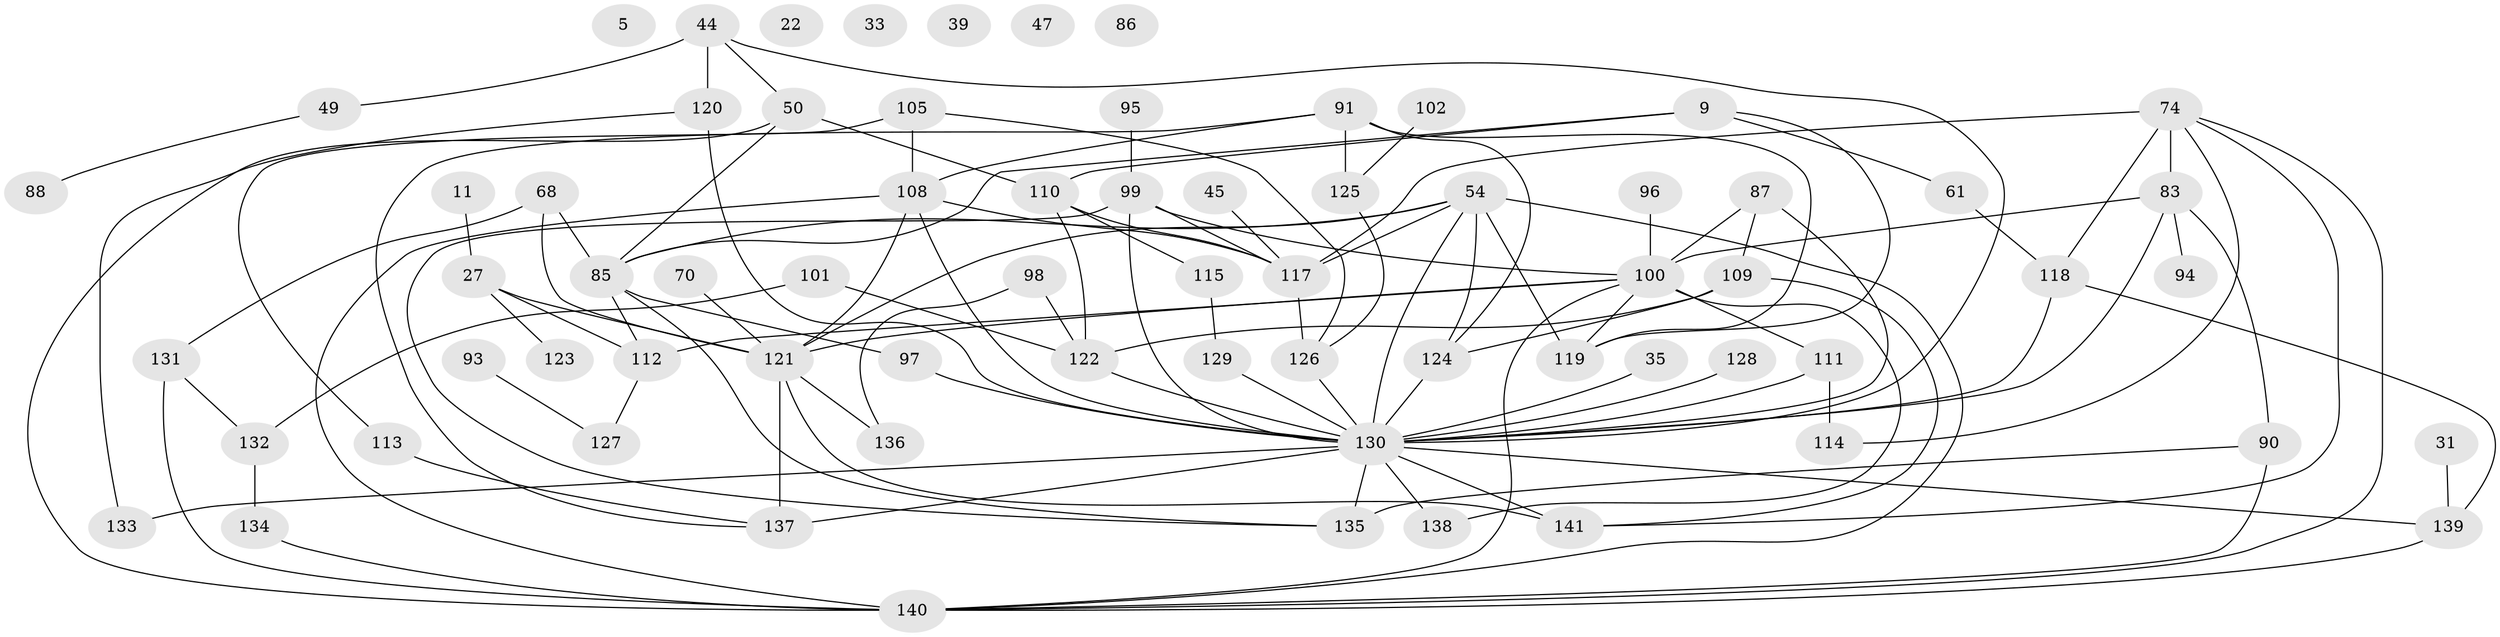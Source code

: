 // original degree distribution, {3: 0.23404255319148937, 4: 0.20567375886524822, 0: 0.0425531914893617, 1: 0.14893617021276595, 2: 0.2127659574468085, 5: 0.09219858156028368, 7: 0.014184397163120567, 6: 0.03546099290780142, 9: 0.0070921985815602835, 12: 0.0070921985815602835}
// Generated by graph-tools (version 1.1) at 2025/39/03/09/25 04:39:54]
// undirected, 70 vertices, 116 edges
graph export_dot {
graph [start="1"]
  node [color=gray90,style=filled];
  5;
  9;
  11;
  22;
  27;
  31;
  33;
  35;
  39;
  44;
  45;
  47;
  49 [super="+16"];
  50 [super="+34"];
  54 [super="+29"];
  61;
  68;
  70;
  74 [super="+21+52"];
  83 [super="+20"];
  85 [super="+75"];
  86;
  87;
  88;
  90 [super="+7+69"];
  91 [super="+58"];
  93;
  94;
  95;
  96;
  97;
  98;
  99 [super="+1+72"];
  100 [super="+46+65+41"];
  101;
  102;
  105;
  108 [super="+57+60"];
  109;
  110;
  111 [super="+17+77"];
  112;
  113;
  114;
  115;
  117 [super="+62+116"];
  118;
  119 [super="+8"];
  120 [super="+104"];
  121;
  122;
  123;
  124 [super="+79+71"];
  125;
  126 [super="+51"];
  127;
  128;
  129;
  130 [super="+6+81+28+80+82+106+103"];
  131 [super="+2+42"];
  132 [super="+92"];
  133;
  134;
  135 [super="+32"];
  136;
  137 [super="+59"];
  138 [super="+26"];
  139;
  140 [super="+19+37+107+89"];
  141 [super="+38"];
  9 -- 61;
  9 -- 110;
  9 -- 119;
  9 -- 85;
  11 -- 27;
  27 -- 112;
  27 -- 121;
  27 -- 123;
  31 -- 139;
  35 -- 130;
  44 -- 49;
  44 -- 120 [weight=2];
  44 -- 130;
  44 -- 50;
  45 -- 117;
  49 -- 88;
  50 -- 85;
  50 -- 110;
  50 -- 140;
  54 -- 117 [weight=2];
  54 -- 121 [weight=2];
  54 -- 124 [weight=2];
  54 -- 130 [weight=3];
  54 -- 85 [weight=2];
  54 -- 119;
  54 -- 140 [weight=2];
  61 -- 118;
  68 -- 121;
  68 -- 85;
  68 -- 131;
  70 -- 121;
  74 -- 83;
  74 -- 141;
  74 -- 118 [weight=2];
  74 -- 114;
  74 -- 117;
  74 -- 140;
  83 -- 100;
  83 -- 94;
  83 -- 90;
  83 -- 130;
  85 -- 97;
  85 -- 112;
  85 -- 135;
  87 -- 109;
  87 -- 100;
  87 -- 130 [weight=2];
  90 -- 135;
  90 -- 140;
  91 -- 108;
  91 -- 124 [weight=2];
  91 -- 137 [weight=2];
  91 -- 125;
  91 -- 119 [weight=2];
  93 -- 127;
  95 -- 99;
  96 -- 100;
  97 -- 130;
  98 -- 122;
  98 -- 136;
  99 -- 135;
  99 -- 100;
  99 -- 117;
  99 -- 130;
  100 -- 112;
  100 -- 119;
  100 -- 111;
  100 -- 121;
  100 -- 138;
  100 -- 140 [weight=2];
  101 -- 122;
  101 -- 132;
  102 -- 125;
  105 -- 108;
  105 -- 113;
  105 -- 126;
  108 -- 140 [weight=2];
  108 -- 121;
  108 -- 117 [weight=2];
  108 -- 130;
  109 -- 122;
  109 -- 141;
  109 -- 124;
  110 -- 115;
  110 -- 122;
  110 -- 117;
  111 -- 114;
  111 -- 130;
  112 -- 127;
  113 -- 137;
  115 -- 129;
  117 -- 126;
  118 -- 139;
  118 -- 130;
  120 -- 133;
  120 -- 130;
  121 -- 136;
  121 -- 137 [weight=3];
  121 -- 141;
  122 -- 130;
  124 -- 130;
  125 -- 126;
  126 -- 130;
  128 -- 130;
  129 -- 130;
  130 -- 137 [weight=3];
  130 -- 133;
  130 -- 138;
  130 -- 141 [weight=2];
  130 -- 139;
  130 -- 135 [weight=3];
  131 -- 140 [weight=2];
  131 -- 132 [weight=2];
  132 -- 134;
  134 -- 140 [weight=2];
  139 -- 140;
}
